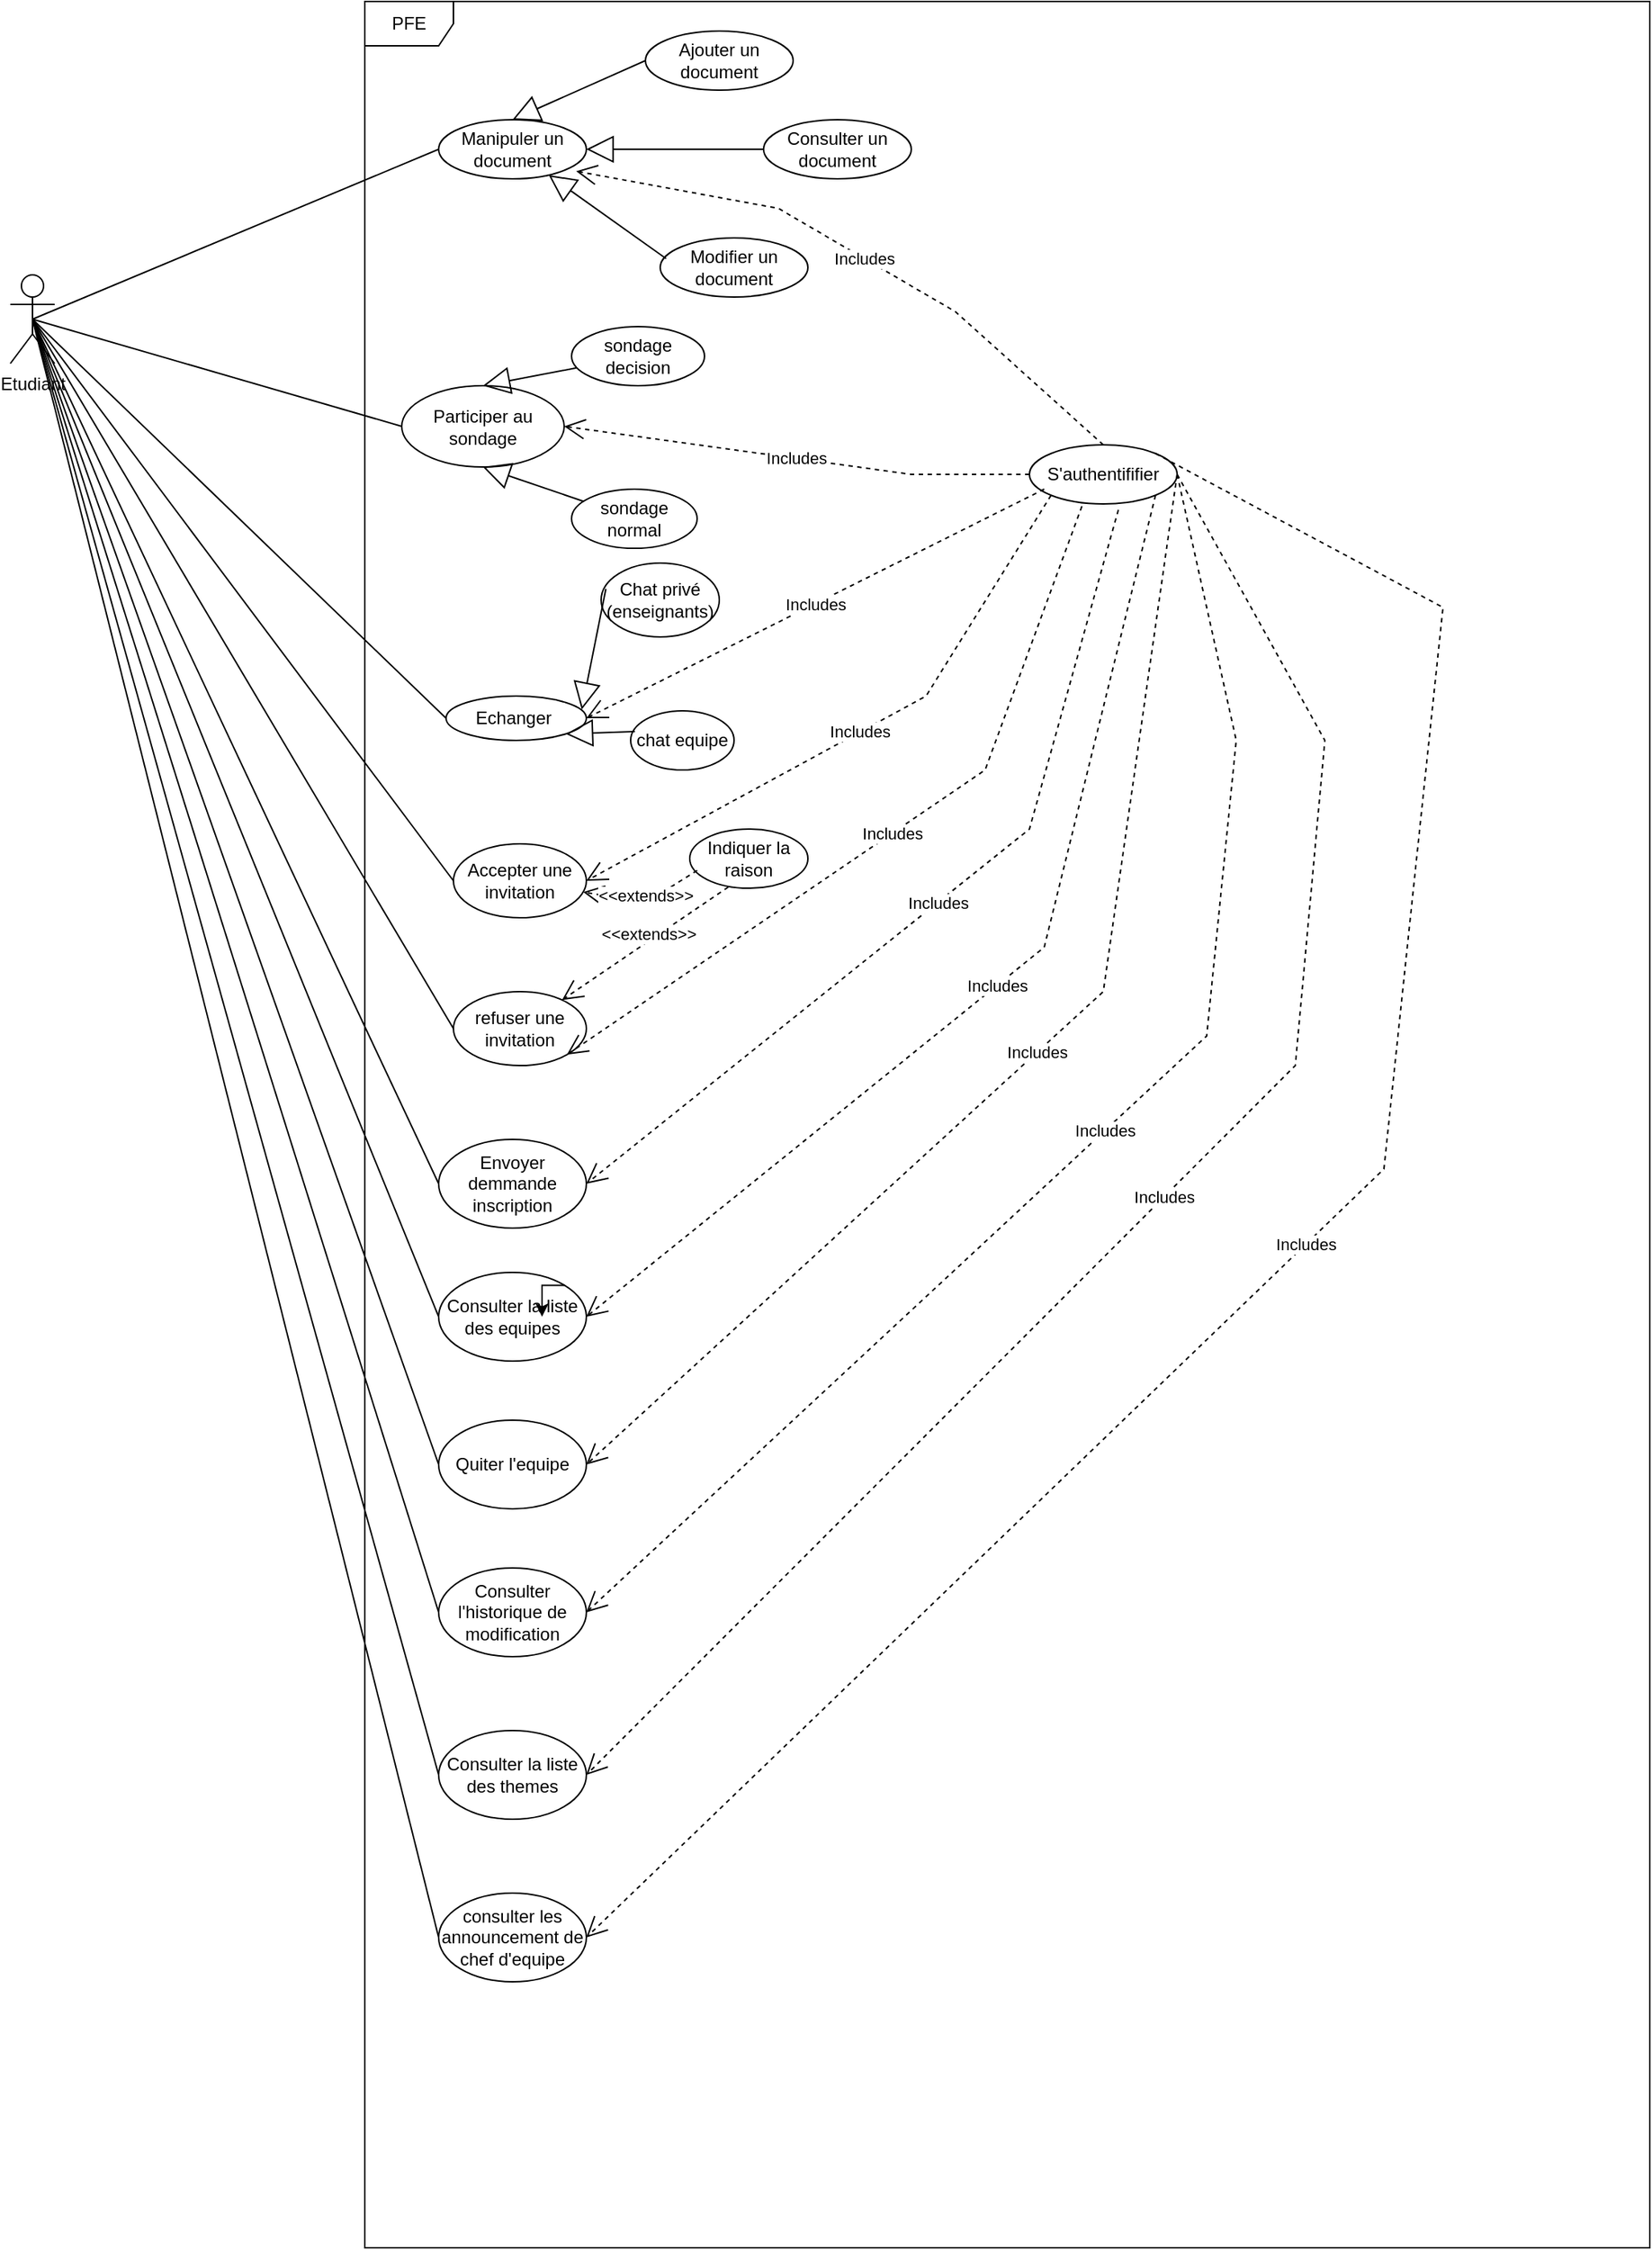 <mxfile version="16.6.6" type="github">
  <diagram id="s4mfNOLRqY41mMV1RwYY" name="Page-1">
    <mxGraphModel dx="700" dy="382" grid="1" gridSize="10" guides="1" tooltips="1" connect="1" arrows="1" fold="1" page="1" pageScale="1" pageWidth="827" pageHeight="1169" math="0" shadow="0">
      <root>
        <mxCell id="0" />
        <mxCell id="1" parent="0" />
        <mxCell id="ncF-Bivbpp6cTjjEdOAr-46" value="PFE" style="shape=umlFrame;whiteSpace=wrap;html=1;" parent="1" vertex="1">
          <mxGeometry x="430" y="40" width="870" height="1520" as="geometry" />
        </mxCell>
        <mxCell id="ncF-Bivbpp6cTjjEdOAr-1" value="Etudiant" style="shape=umlActor;verticalLabelPosition=bottom;verticalAlign=top;html=1;outlineConnect=0;" parent="1" vertex="1">
          <mxGeometry x="190" y="225" width="30" height="60" as="geometry" />
        </mxCell>
        <mxCell id="ncF-Bivbpp6cTjjEdOAr-3" value="S&#39;authentififier" style="ellipse;whiteSpace=wrap;html=1;" parent="1" vertex="1">
          <mxGeometry x="880" y="340" width="100" height="40" as="geometry" />
        </mxCell>
        <mxCell id="ncF-Bivbpp6cTjjEdOAr-5" value="Ajouter un document" style="ellipse;whiteSpace=wrap;html=1;" parent="1" vertex="1">
          <mxGeometry x="620" y="60" width="100" height="40" as="geometry" />
        </mxCell>
        <mxCell id="ncF-Bivbpp6cTjjEdOAr-8" value="Consulter un document" style="ellipse;whiteSpace=wrap;html=1;" parent="1" vertex="1">
          <mxGeometry x="700" y="120" width="100" height="40" as="geometry" />
        </mxCell>
        <mxCell id="6tH1deuUzwrDHD2pdTrn-14" style="edgeStyle=orthogonalEdgeStyle;rounded=0;orthogonalLoop=1;jettySize=auto;html=1;exitX=1;exitY=0;exitDx=0;exitDy=0;entryX=0.31;entryY=0.116;entryDx=0;entryDy=0;entryPerimeter=0;" edge="1" parent="1" source="ncF-Bivbpp6cTjjEdOAr-9" target="ncF-Bivbpp6cTjjEdOAr-46">
          <mxGeometry relative="1" as="geometry" />
        </mxCell>
        <mxCell id="ncF-Bivbpp6cTjjEdOAr-9" value="Modifier un document" style="ellipse;whiteSpace=wrap;html=1;" parent="1" vertex="1">
          <mxGeometry x="630" y="200" width="100" height="40" as="geometry" />
        </mxCell>
        <mxCell id="ncF-Bivbpp6cTjjEdOAr-11" value="Manipuler un document" style="ellipse;whiteSpace=wrap;html=1;" parent="1" vertex="1">
          <mxGeometry x="480" y="120" width="100" height="40" as="geometry" />
        </mxCell>
        <mxCell id="ncF-Bivbpp6cTjjEdOAr-13" value="" style="endArrow=block;endSize=16;endFill=0;html=1;rounded=0;entryX=1;entryY=0.5;entryDx=0;entryDy=0;" parent="1" source="ncF-Bivbpp6cTjjEdOAr-8" target="ncF-Bivbpp6cTjjEdOAr-11" edge="1">
          <mxGeometry width="160" relative="1" as="geometry">
            <mxPoint x="700" y="65" as="sourcePoint" />
            <mxPoint x="700" y="65" as="targetPoint" />
            <Array as="points" />
          </mxGeometry>
        </mxCell>
        <mxCell id="ncF-Bivbpp6cTjjEdOAr-14" value="" style="endArrow=block;endSize=16;endFill=0;html=1;rounded=0;exitX=0.04;exitY=0.35;exitDx=0;exitDy=0;exitPerimeter=0;" parent="1" source="ncF-Bivbpp6cTjjEdOAr-9" target="ncF-Bivbpp6cTjjEdOAr-11" edge="1">
          <mxGeometry x="-0.012" y="1" width="160" relative="1" as="geometry">
            <mxPoint x="690" y="295" as="sourcePoint" />
            <mxPoint x="850" y="295" as="targetPoint" />
            <Array as="points" />
            <mxPoint as="offset" />
          </mxGeometry>
        </mxCell>
        <mxCell id="ncF-Bivbpp6cTjjEdOAr-15" value="" style="endArrow=block;endSize=16;endFill=0;html=1;rounded=0;entryX=0.5;entryY=0;entryDx=0;entryDy=0;exitX=0;exitY=0.5;exitDx=0;exitDy=0;" parent="1" source="ncF-Bivbpp6cTjjEdOAr-5" target="ncF-Bivbpp6cTjjEdOAr-11" edge="1">
          <mxGeometry x="-0.318" y="3" width="160" relative="1" as="geometry">
            <mxPoint x="710" y="195" as="sourcePoint" />
            <mxPoint x="870" y="195" as="targetPoint" />
            <Array as="points" />
            <mxPoint as="offset" />
          </mxGeometry>
        </mxCell>
        <mxCell id="ncF-Bivbpp6cTjjEdOAr-17" value="Includes" style="endArrow=open;endSize=12;dashed=1;html=1;rounded=0;exitX=0.5;exitY=0;exitDx=0;exitDy=0;entryX=0.931;entryY=0.871;entryDx=0;entryDy=0;entryPerimeter=0;" parent="1" source="ncF-Bivbpp6cTjjEdOAr-3" target="ncF-Bivbpp6cTjjEdOAr-11" edge="1">
          <mxGeometry width="160" relative="1" as="geometry">
            <mxPoint x="600" y="145" as="sourcePoint" />
            <mxPoint x="760" y="145" as="targetPoint" />
            <Array as="points">
              <mxPoint x="830" y="250" />
              <mxPoint x="710" y="180" />
            </Array>
          </mxGeometry>
        </mxCell>
        <mxCell id="ncF-Bivbpp6cTjjEdOAr-19" value="Participer au sondage" style="ellipse;whiteSpace=wrap;html=1;" parent="1" vertex="1">
          <mxGeometry x="455" y="300" width="110" height="55" as="geometry" />
        </mxCell>
        <mxCell id="ncF-Bivbpp6cTjjEdOAr-20" value="Echanger&amp;nbsp;" style="ellipse;whiteSpace=wrap;html=1;" parent="1" vertex="1">
          <mxGeometry x="485" y="510" width="95" height="30" as="geometry" />
        </mxCell>
        <mxCell id="ncF-Bivbpp6cTjjEdOAr-22" value="&lt;div&gt;&lt;span&gt;Chat privé&lt;/span&gt;&lt;/div&gt;&lt;div&gt;&lt;span&gt;(enseignants)&lt;/span&gt;&lt;/div&gt;" style="ellipse;whiteSpace=wrap;html=1;" parent="1" vertex="1">
          <mxGeometry x="590" y="420" width="80" height="50" as="geometry" />
        </mxCell>
        <mxCell id="ncF-Bivbpp6cTjjEdOAr-23" value="" style="endArrow=block;endSize=16;endFill=0;html=1;rounded=0;exitX=0.04;exitY=0.35;exitDx=0;exitDy=0;exitPerimeter=0;entryX=0.967;entryY=0.306;entryDx=0;entryDy=0;entryPerimeter=0;" parent="1" source="ncF-Bivbpp6cTjjEdOAr-22" target="ncF-Bivbpp6cTjjEdOAr-20" edge="1">
          <mxGeometry width="160" relative="1" as="geometry">
            <mxPoint x="721.43" y="416.43" as="sourcePoint" />
            <mxPoint x="620" y="349" as="targetPoint" />
            <Array as="points" />
          </mxGeometry>
        </mxCell>
        <mxCell id="ncF-Bivbpp6cTjjEdOAr-24" value="&lt;div&gt;&lt;span&gt;chat equipe&lt;/span&gt;&lt;/div&gt;" style="ellipse;whiteSpace=wrap;html=1;" parent="1" vertex="1">
          <mxGeometry x="610" y="520" width="70" height="40" as="geometry" />
        </mxCell>
        <mxCell id="ncF-Bivbpp6cTjjEdOAr-25" value="" style="endArrow=block;endSize=16;endFill=0;html=1;rounded=0;exitX=0.04;exitY=0.35;exitDx=0;exitDy=0;exitPerimeter=0;entryX=1;entryY=1;entryDx=0;entryDy=0;" parent="1" source="ncF-Bivbpp6cTjjEdOAr-24" target="ncF-Bivbpp6cTjjEdOAr-20" edge="1">
          <mxGeometry width="160" relative="1" as="geometry">
            <mxPoint x="721.43" y="466.43" as="sourcePoint" />
            <mxPoint x="620.0" y="405.0" as="targetPoint" />
            <Array as="points" />
          </mxGeometry>
        </mxCell>
        <mxCell id="ncF-Bivbpp6cTjjEdOAr-27" value="Accepter une invitation" style="ellipse;whiteSpace=wrap;html=1;" parent="1" vertex="1">
          <mxGeometry x="490" y="610" width="90" height="50" as="geometry" />
        </mxCell>
        <mxCell id="ncF-Bivbpp6cTjjEdOAr-30" value="refuser une invitation" style="ellipse;whiteSpace=wrap;html=1;" parent="1" vertex="1">
          <mxGeometry x="490" y="710" width="90" height="50" as="geometry" />
        </mxCell>
        <mxCell id="ncF-Bivbpp6cTjjEdOAr-31" value="Indiquer la raison" style="ellipse;whiteSpace=wrap;html=1;" parent="1" vertex="1">
          <mxGeometry x="650" y="600" width="80" height="40" as="geometry" />
        </mxCell>
        <mxCell id="ncF-Bivbpp6cTjjEdOAr-32" value="&amp;lt;&amp;lt;extends&amp;gt;&amp;gt;" style="endArrow=open;endSize=12;dashed=1;html=1;rounded=0;exitX=0.063;exitY=0.7;exitDx=0;exitDy=0;exitPerimeter=0;" parent="1" source="ncF-Bivbpp6cTjjEdOAr-31" target="ncF-Bivbpp6cTjjEdOAr-27" edge="1">
          <mxGeometry x="-0.081" y="-4" width="160" relative="1" as="geometry">
            <mxPoint x="510" y="425" as="sourcePoint" />
            <mxPoint x="670" y="425" as="targetPoint" />
            <Array as="points">
              <mxPoint x="620" y="650" />
            </Array>
            <mxPoint as="offset" />
          </mxGeometry>
        </mxCell>
        <mxCell id="ncF-Bivbpp6cTjjEdOAr-33" value="&amp;lt;&amp;lt;extends&amp;gt;&amp;gt;" style="endArrow=open;endSize=12;dashed=1;html=1;rounded=0;exitX=0.326;exitY=0.981;exitDx=0;exitDy=0;exitPerimeter=0;" parent="1" source="ncF-Bivbpp6cTjjEdOAr-31" target="ncF-Bivbpp6cTjjEdOAr-30" edge="1">
          <mxGeometry x="-0.081" y="-4" width="160" relative="1" as="geometry">
            <mxPoint x="730.52" y="545" as="sourcePoint" />
            <mxPoint x="630" y="514" as="targetPoint" />
            <Array as="points" />
            <mxPoint as="offset" />
          </mxGeometry>
        </mxCell>
        <mxCell id="ncF-Bivbpp6cTjjEdOAr-36" value="Envoyer demmande&lt;br&gt;inscription" style="ellipse;whiteSpace=wrap;html=1;" parent="1" vertex="1">
          <mxGeometry x="480" y="810" width="100" height="60" as="geometry" />
        </mxCell>
        <mxCell id="ncF-Bivbpp6cTjjEdOAr-37" value="Consulter la liste des equipes" style="ellipse;whiteSpace=wrap;html=1;" parent="1" vertex="1">
          <mxGeometry x="480" y="900" width="100" height="60" as="geometry" />
        </mxCell>
        <mxCell id="ncF-Bivbpp6cTjjEdOAr-38" value="Quiter l&#39;equipe" style="ellipse;whiteSpace=wrap;html=1;" parent="1" vertex="1">
          <mxGeometry x="480" y="1000" width="100" height="60" as="geometry" />
        </mxCell>
        <mxCell id="ncF-Bivbpp6cTjjEdOAr-41" value="Consulter l&#39;historique de modification" style="ellipse;whiteSpace=wrap;html=1;" parent="1" vertex="1">
          <mxGeometry x="480" y="1100" width="100" height="60" as="geometry" />
        </mxCell>
        <mxCell id="ncF-Bivbpp6cTjjEdOAr-54" value="" style="endArrow=none;html=1;rounded=0;entryX=0;entryY=0.5;entryDx=0;entryDy=0;exitX=0.5;exitY=0.5;exitDx=0;exitDy=0;exitPerimeter=0;" parent="1" source="ncF-Bivbpp6cTjjEdOAr-1" target="ncF-Bivbpp6cTjjEdOAr-11" edge="1">
          <mxGeometry width="50" height="50" relative="1" as="geometry">
            <mxPoint x="150" y="270" as="sourcePoint" />
            <mxPoint x="200" y="220" as="targetPoint" />
          </mxGeometry>
        </mxCell>
        <mxCell id="ncF-Bivbpp6cTjjEdOAr-56" value="" style="endArrow=none;html=1;rounded=0;entryX=0.5;entryY=0.5;entryDx=0;entryDy=0;entryPerimeter=0;exitX=0;exitY=0.5;exitDx=0;exitDy=0;" parent="1" source="ncF-Bivbpp6cTjjEdOAr-19" target="ncF-Bivbpp6cTjjEdOAr-1" edge="1">
          <mxGeometry width="50" height="50" relative="1" as="geometry">
            <mxPoint x="120" y="280" as="sourcePoint" />
            <mxPoint x="170" y="230" as="targetPoint" />
          </mxGeometry>
        </mxCell>
        <mxCell id="ncF-Bivbpp6cTjjEdOAr-58" value="" style="endArrow=none;html=1;rounded=0;exitX=0.5;exitY=0.5;exitDx=0;exitDy=0;exitPerimeter=0;entryX=0;entryY=0.5;entryDx=0;entryDy=0;" parent="1" source="ncF-Bivbpp6cTjjEdOAr-1" target="ncF-Bivbpp6cTjjEdOAr-20" edge="1">
          <mxGeometry width="50" height="50" relative="1" as="geometry">
            <mxPoint x="160" y="310" as="sourcePoint" />
            <mxPoint x="210" y="260" as="targetPoint" />
          </mxGeometry>
        </mxCell>
        <mxCell id="ncF-Bivbpp6cTjjEdOAr-59" value="" style="endArrow=none;html=1;rounded=0;entryX=0;entryY=0.5;entryDx=0;entryDy=0;exitX=0.5;exitY=0.5;exitDx=0;exitDy=0;exitPerimeter=0;" parent="1" source="ncF-Bivbpp6cTjjEdOAr-1" target="ncF-Bivbpp6cTjjEdOAr-27" edge="1">
          <mxGeometry width="50" height="50" relative="1" as="geometry">
            <mxPoint x="120" y="270" as="sourcePoint" />
            <mxPoint x="170" y="220" as="targetPoint" />
          </mxGeometry>
        </mxCell>
        <mxCell id="ncF-Bivbpp6cTjjEdOAr-60" value="" style="endArrow=none;html=1;rounded=0;exitX=0.5;exitY=0.5;exitDx=0;exitDy=0;exitPerimeter=0;entryX=0;entryY=0.5;entryDx=0;entryDy=0;" parent="1" source="ncF-Bivbpp6cTjjEdOAr-1" target="ncF-Bivbpp6cTjjEdOAr-30" edge="1">
          <mxGeometry width="50" height="50" relative="1" as="geometry">
            <mxPoint x="120" y="280" as="sourcePoint" />
            <mxPoint x="170" y="230" as="targetPoint" />
          </mxGeometry>
        </mxCell>
        <mxCell id="ncF-Bivbpp6cTjjEdOAr-62" value="" style="endArrow=none;html=1;rounded=0;entryX=0.5;entryY=0.5;entryDx=0;entryDy=0;entryPerimeter=0;exitX=0;exitY=0.5;exitDx=0;exitDy=0;" parent="1" source="ncF-Bivbpp6cTjjEdOAr-36" target="ncF-Bivbpp6cTjjEdOAr-1" edge="1">
          <mxGeometry width="50" height="50" relative="1" as="geometry">
            <mxPoint x="120" y="280" as="sourcePoint" />
            <mxPoint x="170" y="230" as="targetPoint" />
          </mxGeometry>
        </mxCell>
        <mxCell id="ncF-Bivbpp6cTjjEdOAr-63" value="" style="endArrow=none;html=1;rounded=0;entryX=0;entryY=0.5;entryDx=0;entryDy=0;exitX=0.5;exitY=0.5;exitDx=0;exitDy=0;exitPerimeter=0;" parent="1" source="ncF-Bivbpp6cTjjEdOAr-1" target="ncF-Bivbpp6cTjjEdOAr-37" edge="1">
          <mxGeometry width="50" height="50" relative="1" as="geometry">
            <mxPoint x="190" y="240" as="sourcePoint" />
            <mxPoint x="170" y="230" as="targetPoint" />
          </mxGeometry>
        </mxCell>
        <mxCell id="ncF-Bivbpp6cTjjEdOAr-64" value="" style="endArrow=none;html=1;rounded=0;entryX=0.5;entryY=0.5;entryDx=0;entryDy=0;entryPerimeter=0;exitX=0;exitY=0.5;exitDx=0;exitDy=0;" parent="1" source="ncF-Bivbpp6cTjjEdOAr-38" target="ncF-Bivbpp6cTjjEdOAr-1" edge="1">
          <mxGeometry width="50" height="50" relative="1" as="geometry">
            <mxPoint x="130" y="280" as="sourcePoint" />
            <mxPoint x="180" y="230" as="targetPoint" />
          </mxGeometry>
        </mxCell>
        <mxCell id="ncF-Bivbpp6cTjjEdOAr-65" value="" style="endArrow=none;html=1;rounded=0;exitX=0.5;exitY=0.5;exitDx=0;exitDy=0;exitPerimeter=0;entryX=0;entryY=0.5;entryDx=0;entryDy=0;" parent="1" source="ncF-Bivbpp6cTjjEdOAr-1" target="ncF-Bivbpp6cTjjEdOAr-41" edge="1">
          <mxGeometry width="50" height="50" relative="1" as="geometry">
            <mxPoint x="120" y="270" as="sourcePoint" />
            <mxPoint x="170" y="220" as="targetPoint" />
          </mxGeometry>
        </mxCell>
        <mxCell id="ncF-Bivbpp6cTjjEdOAr-66" value="Includes" style="endArrow=open;endSize=12;dashed=1;html=1;rounded=0;exitX=0;exitY=0.5;exitDx=0;exitDy=0;entryX=1;entryY=0.5;entryDx=0;entryDy=0;" parent="1" source="ncF-Bivbpp6cTjjEdOAr-3" target="ncF-Bivbpp6cTjjEdOAr-19" edge="1">
          <mxGeometry width="160" relative="1" as="geometry">
            <mxPoint x="940" y="350" as="sourcePoint" />
            <mxPoint x="583.1" y="219.84" as="targetPoint" />
            <Array as="points">
              <mxPoint x="800" y="360" />
            </Array>
          </mxGeometry>
        </mxCell>
        <mxCell id="ncF-Bivbpp6cTjjEdOAr-67" value="Includes" style="endArrow=open;endSize=12;dashed=1;html=1;rounded=0;exitX=0;exitY=0.5;exitDx=0;exitDy=0;entryX=1;entryY=0.5;entryDx=0;entryDy=0;" parent="1" target="ncF-Bivbpp6cTjjEdOAr-20" edge="1">
          <mxGeometry width="160" relative="1" as="geometry">
            <mxPoint x="890" y="370" as="sourcePoint" />
            <mxPoint x="590.0" y="305" as="targetPoint" />
            <Array as="points">
              <mxPoint x="810" y="410" />
            </Array>
          </mxGeometry>
        </mxCell>
        <mxCell id="ncF-Bivbpp6cTjjEdOAr-68" value="Includes" style="endArrow=open;endSize=12;dashed=1;html=1;rounded=0;exitX=0;exitY=1;exitDx=0;exitDy=0;entryX=1;entryY=0.5;entryDx=0;entryDy=0;" parent="1" source="ncF-Bivbpp6cTjjEdOAr-3" target="ncF-Bivbpp6cTjjEdOAr-27" edge="1">
          <mxGeometry width="160" relative="1" as="geometry">
            <mxPoint x="900" y="380" as="sourcePoint" />
            <mxPoint x="570" y="480" as="targetPoint" />
            <Array as="points">
              <mxPoint x="810" y="510" />
            </Array>
          </mxGeometry>
        </mxCell>
        <mxCell id="ncF-Bivbpp6cTjjEdOAr-69" value="Includes" style="endArrow=open;endSize=12;dashed=1;html=1;rounded=0;exitX=0.355;exitY=1.04;exitDx=0;exitDy=0;entryX=1;entryY=1;entryDx=0;entryDy=0;exitPerimeter=0;" parent="1" source="ncF-Bivbpp6cTjjEdOAr-3" target="ncF-Bivbpp6cTjjEdOAr-30" edge="1">
          <mxGeometry width="160" relative="1" as="geometry">
            <mxPoint x="910" y="390" as="sourcePoint" />
            <mxPoint x="580" y="485" as="targetPoint" />
            <Array as="points">
              <mxPoint x="850" y="560" />
            </Array>
          </mxGeometry>
        </mxCell>
        <mxCell id="ncF-Bivbpp6cTjjEdOAr-70" value="Includes" style="endArrow=open;endSize=12;dashed=1;html=1;rounded=0;exitX=0.602;exitY=1.099;exitDx=0;exitDy=0;entryX=1;entryY=0.5;entryDx=0;entryDy=0;exitPerimeter=0;" parent="1" source="ncF-Bivbpp6cTjjEdOAr-3" target="ncF-Bivbpp6cTjjEdOAr-36" edge="1">
          <mxGeometry width="160" relative="1" as="geometry">
            <mxPoint x="940" y="390" as="sourcePoint" />
            <mxPoint x="535" y="610" as="targetPoint" />
            <Array as="points">
              <mxPoint x="880" y="600" />
            </Array>
          </mxGeometry>
        </mxCell>
        <mxCell id="ncF-Bivbpp6cTjjEdOAr-71" value="Includes" style="endArrow=open;endSize=12;dashed=1;html=1;rounded=0;exitX=1;exitY=1;exitDx=0;exitDy=0;entryX=1;entryY=0.5;entryDx=0;entryDy=0;" parent="1" source="ncF-Bivbpp6cTjjEdOAr-3" target="ncF-Bivbpp6cTjjEdOAr-37" edge="1">
          <mxGeometry width="160" relative="1" as="geometry">
            <mxPoint x="950.2" y="393.96" as="sourcePoint" />
            <mxPoint x="580" y="690.0" as="targetPoint" />
            <Array as="points">
              <mxPoint x="890" y="680" />
            </Array>
          </mxGeometry>
        </mxCell>
        <mxCell id="ncF-Bivbpp6cTjjEdOAr-72" value="Includes" style="endArrow=open;endSize=12;dashed=1;html=1;rounded=0;entryX=1;entryY=0.5;entryDx=0;entryDy=0;exitX=1;exitY=0.5;exitDx=0;exitDy=0;" parent="1" source="ncF-Bivbpp6cTjjEdOAr-3" target="ncF-Bivbpp6cTjjEdOAr-38" edge="1">
          <mxGeometry width="160" relative="1" as="geometry">
            <mxPoint x="980" y="380" as="sourcePoint" />
            <mxPoint x="580" y="830.0" as="targetPoint" />
            <Array as="points">
              <mxPoint x="930" y="710" />
            </Array>
          </mxGeometry>
        </mxCell>
        <mxCell id="ncF-Bivbpp6cTjjEdOAr-73" value="Includes" style="endArrow=open;endSize=12;dashed=1;html=1;rounded=0;exitX=1;exitY=0.5;exitDx=0;exitDy=0;entryX=1;entryY=0.5;entryDx=0;entryDy=0;" parent="1" source="ncF-Bivbpp6cTjjEdOAr-3" target="ncF-Bivbpp6cTjjEdOAr-41" edge="1">
          <mxGeometry width="160" relative="1" as="geometry">
            <mxPoint x="990" y="370" as="sourcePoint" />
            <mxPoint x="580" y="950.0" as="targetPoint" />
            <Array as="points">
              <mxPoint x="1020" y="540" />
              <mxPoint x="1000" y="740" />
            </Array>
          </mxGeometry>
        </mxCell>
        <mxCell id="dV6HEZSPKr9A8u3LO5hF-1" value="Consulter la liste des themes" style="ellipse;whiteSpace=wrap;html=1;" parent="1" vertex="1">
          <mxGeometry x="480" y="1210" width="100" height="60" as="geometry" />
        </mxCell>
        <mxCell id="dV6HEZSPKr9A8u3LO5hF-4" value="consulter les announcement de chef d&#39;equipe" style="ellipse;whiteSpace=wrap;html=1;" parent="1" vertex="1">
          <mxGeometry x="480" y="1320" width="100" height="60" as="geometry" />
        </mxCell>
        <mxCell id="dV6HEZSPKr9A8u3LO5hF-8" value="" style="endArrow=none;html=1;rounded=0;entryX=0.5;entryY=0.5;entryDx=0;entryDy=0;entryPerimeter=0;exitX=0;exitY=0.5;exitDx=0;exitDy=0;" parent="1" source="dV6HEZSPKr9A8u3LO5hF-1" target="ncF-Bivbpp6cTjjEdOAr-1" edge="1">
          <mxGeometry width="50" height="50" relative="1" as="geometry">
            <mxPoint x="190" y="300" as="sourcePoint" />
            <mxPoint x="240" y="250" as="targetPoint" />
          </mxGeometry>
        </mxCell>
        <mxCell id="dV6HEZSPKr9A8u3LO5hF-9" value="" style="endArrow=none;html=1;rounded=0;entryX=0.5;entryY=0.5;entryDx=0;entryDy=0;entryPerimeter=0;exitX=0;exitY=0.5;exitDx=0;exitDy=0;" parent="1" source="dV6HEZSPKr9A8u3LO5hF-4" target="ncF-Bivbpp6cTjjEdOAr-1" edge="1">
          <mxGeometry width="50" height="50" relative="1" as="geometry">
            <mxPoint x="200" y="310" as="sourcePoint" />
            <mxPoint x="250" y="260" as="targetPoint" />
          </mxGeometry>
        </mxCell>
        <mxCell id="dV6HEZSPKr9A8u3LO5hF-10" value="Includes" style="endArrow=open;endSize=12;dashed=1;html=1;rounded=0;exitX=1;exitY=0.5;exitDx=0;exitDy=0;entryX=1;entryY=0.5;entryDx=0;entryDy=0;" parent="1" source="ncF-Bivbpp6cTjjEdOAr-3" target="dV6HEZSPKr9A8u3LO5hF-1" edge="1">
          <mxGeometry width="160" relative="1" as="geometry">
            <mxPoint x="990" y="370.0" as="sourcePoint" />
            <mxPoint x="580.0" y="1020" as="targetPoint" />
            <Array as="points">
              <mxPoint x="1080" y="540" />
              <mxPoint x="1060" y="760" />
            </Array>
          </mxGeometry>
        </mxCell>
        <mxCell id="dV6HEZSPKr9A8u3LO5hF-11" value="Includes" style="endArrow=open;endSize=12;dashed=1;html=1;rounded=0;exitX=1;exitY=0;exitDx=0;exitDy=0;entryX=1;entryY=0.5;entryDx=0;entryDy=0;" parent="1" source="ncF-Bivbpp6cTjjEdOAr-3" target="dV6HEZSPKr9A8u3LO5hF-4" edge="1">
          <mxGeometry width="160" relative="1" as="geometry">
            <mxPoint x="990" y="370.0" as="sourcePoint" />
            <mxPoint x="580.0" y="1130" as="targetPoint" />
            <Array as="points">
              <mxPoint x="1160" y="450" />
              <mxPoint x="1120" y="830" />
            </Array>
          </mxGeometry>
        </mxCell>
        <mxCell id="6tH1deuUzwrDHD2pdTrn-2" value="" style="endArrow=block;endSize=16;endFill=0;html=1;rounded=0;startArrow=none;entryX=0.5;entryY=1;entryDx=0;entryDy=0;" edge="1" parent="1" source="6tH1deuUzwrDHD2pdTrn-3" target="ncF-Bivbpp6cTjjEdOAr-19">
          <mxGeometry x="-0.012" y="1" width="160" relative="1" as="geometry">
            <mxPoint x="600" y="330" as="sourcePoint" />
            <mxPoint x="520" y="330" as="targetPoint" />
            <Array as="points" />
            <mxPoint as="offset" />
          </mxGeometry>
        </mxCell>
        <mxCell id="6tH1deuUzwrDHD2pdTrn-3" value="sondage normal" style="ellipse;whiteSpace=wrap;html=1;" vertex="1" parent="1">
          <mxGeometry x="570" y="370" width="85" height="40" as="geometry" />
        </mxCell>
        <mxCell id="6tH1deuUzwrDHD2pdTrn-7" style="edgeStyle=orthogonalEdgeStyle;rounded=0;orthogonalLoop=1;jettySize=auto;html=1;exitX=1;exitY=0;exitDx=0;exitDy=0;entryX=0.7;entryY=0.5;entryDx=0;entryDy=0;entryPerimeter=0;" edge="1" parent="1" source="ncF-Bivbpp6cTjjEdOAr-37" target="ncF-Bivbpp6cTjjEdOAr-37">
          <mxGeometry relative="1" as="geometry" />
        </mxCell>
        <mxCell id="6tH1deuUzwrDHD2pdTrn-11" value="" style="endArrow=block;endSize=16;endFill=0;html=1;rounded=0;startArrow=none;entryX=0.5;entryY=0;entryDx=0;entryDy=0;" edge="1" parent="1" source="6tH1deuUzwrDHD2pdTrn-12" target="ncF-Bivbpp6cTjjEdOAr-19">
          <mxGeometry x="-0.012" y="1" width="160" relative="1" as="geometry">
            <mxPoint x="605" y="175" as="sourcePoint" />
            <mxPoint x="515" y="200.0" as="targetPoint" />
            <Array as="points" />
            <mxPoint as="offset" />
          </mxGeometry>
        </mxCell>
        <mxCell id="6tH1deuUzwrDHD2pdTrn-12" value="sondage decision" style="ellipse;whiteSpace=wrap;html=1;" vertex="1" parent="1">
          <mxGeometry x="570" y="260" width="90" height="40" as="geometry" />
        </mxCell>
      </root>
    </mxGraphModel>
  </diagram>
</mxfile>
